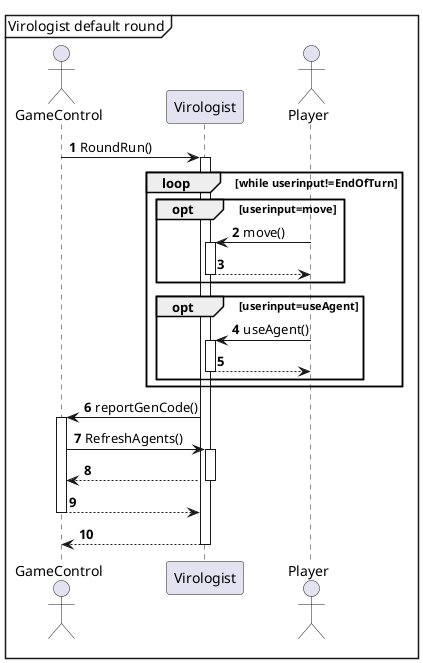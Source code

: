 @startuml
'https://plantuml.com/sequence-diagram

autonumber

mainframe Virologist default round

actor GameControl
GameControl -> Virologist: RoundRun()
Activate Virologist
loop while userinput!=EndOfTurn
    actor Player
    opt userinput=move
        Player->Virologist:move()
        Activate Virologist
        Virologist-->Player
        Deactivate Virologist
    end
    opt userinput=useAgent
        Player->Virologist:useAgent()
        Activate Virologist
        Virologist-->Player
        Deactivate Virologist
    end
end
Virologist->GameControl:reportGenCode()
Activate GameControl

GameControl->Virologist: RefreshAgents()
Activate Virologist
Virologist-->GameControl
deactivate Virologist
GameControl-->Virologist
deactivate GameControl
Virologist-->GameControl
Deactivate Virologist

@enduml